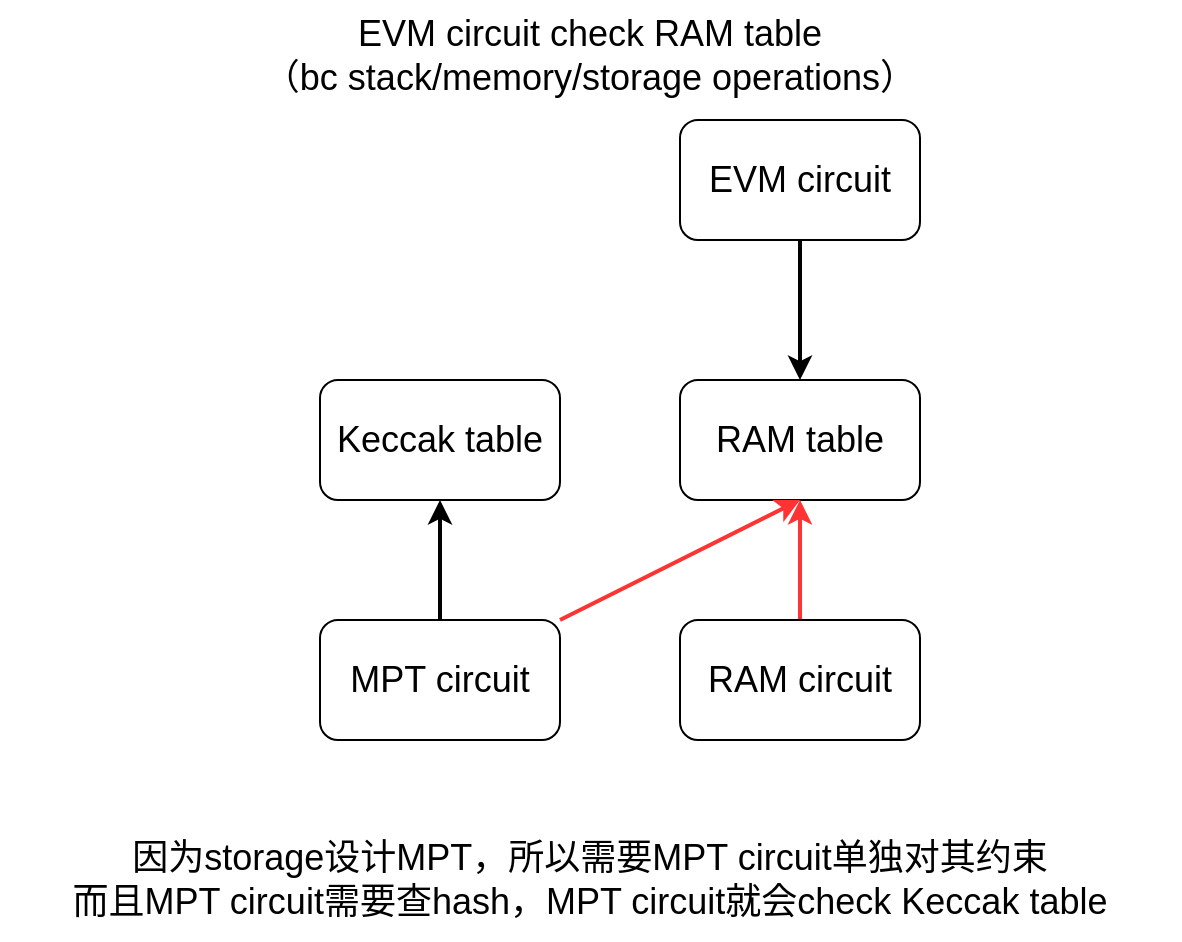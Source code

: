 <mxfile version="20.0.1" type="github">
  <diagram id="ObhMipMzzlqMjiDfWady" name="Page-1">
    <mxGraphModel dx="1808" dy="644" grid="1" gridSize="10" guides="1" tooltips="1" connect="1" arrows="1" fold="1" page="1" pageScale="1" pageWidth="850" pageHeight="1100" math="0" shadow="0">
      <root>
        <mxCell id="0" />
        <mxCell id="1" parent="0" />
        <mxCell id="Z81ZQtHsPa9Lhxw4W7nD-1" value="&lt;font style=&quot;font-size: 18px;&quot;&gt;RAM table&lt;/font&gt;" style="rounded=1;whiteSpace=wrap;html=1;" vertex="1" parent="1">
          <mxGeometry x="280" y="200" width="120" height="60" as="geometry" />
        </mxCell>
        <mxCell id="Z81ZQtHsPa9Lhxw4W7nD-10" value="" style="edgeStyle=orthogonalEdgeStyle;rounded=0;orthogonalLoop=1;jettySize=auto;html=1;fontSize=18;strokeColor=default;strokeWidth=2;" edge="1" parent="1" source="Z81ZQtHsPa9Lhxw4W7nD-2" target="Z81ZQtHsPa9Lhxw4W7nD-3">
          <mxGeometry relative="1" as="geometry" />
        </mxCell>
        <mxCell id="Z81ZQtHsPa9Lhxw4W7nD-2" value="&lt;font style=&quot;font-size: 18px;&quot;&gt;MPT circuit&lt;/font&gt;" style="rounded=1;whiteSpace=wrap;html=1;" vertex="1" parent="1">
          <mxGeometry x="100" y="320" width="120" height="60" as="geometry" />
        </mxCell>
        <mxCell id="Z81ZQtHsPa9Lhxw4W7nD-3" value="&lt;font style=&quot;font-size: 18px;&quot;&gt;Keccak table&lt;/font&gt;" style="rounded=1;whiteSpace=wrap;html=1;" vertex="1" parent="1">
          <mxGeometry x="100" y="200" width="120" height="60" as="geometry" />
        </mxCell>
        <mxCell id="Z81ZQtHsPa9Lhxw4W7nD-4" value="&lt;font style=&quot;font-size: 18px;&quot;&gt;EVM circuit&lt;/font&gt;" style="rounded=1;whiteSpace=wrap;html=1;" vertex="1" parent="1">
          <mxGeometry x="280" y="70" width="120" height="60" as="geometry" />
        </mxCell>
        <mxCell id="Z81ZQtHsPa9Lhxw4W7nD-5" value="" style="endArrow=classic;html=1;rounded=0;fontSize=18;exitX=0.5;exitY=1;exitDx=0;exitDy=0;entryX=0.5;entryY=0;entryDx=0;entryDy=0;strokeWidth=2;" edge="1" parent="1" source="Z81ZQtHsPa9Lhxw4W7nD-4" target="Z81ZQtHsPa9Lhxw4W7nD-1">
          <mxGeometry width="50" height="50" relative="1" as="geometry">
            <mxPoint x="400" y="340" as="sourcePoint" />
            <mxPoint x="450" y="290" as="targetPoint" />
          </mxGeometry>
        </mxCell>
        <mxCell id="Z81ZQtHsPa9Lhxw4W7nD-6" value="" style="endArrow=classic;html=1;rounded=0;fontSize=18;strokeWidth=2;strokeColor=#FF3333;exitX=1;exitY=0;exitDx=0;exitDy=0;entryX=0.5;entryY=1;entryDx=0;entryDy=0;" edge="1" parent="1" source="Z81ZQtHsPa9Lhxw4W7nD-2" target="Z81ZQtHsPa9Lhxw4W7nD-1">
          <mxGeometry width="50" height="50" relative="1" as="geometry">
            <mxPoint x="400" y="340" as="sourcePoint" />
            <mxPoint x="450" y="290" as="targetPoint" />
          </mxGeometry>
        </mxCell>
        <mxCell id="Z81ZQtHsPa9Lhxw4W7nD-8" value="" style="edgeStyle=orthogonalEdgeStyle;rounded=0;orthogonalLoop=1;jettySize=auto;html=1;fontSize=18;strokeColor=#FF3333;strokeWidth=2;" edge="1" parent="1" source="Z81ZQtHsPa9Lhxw4W7nD-7" target="Z81ZQtHsPa9Lhxw4W7nD-1">
          <mxGeometry relative="1" as="geometry" />
        </mxCell>
        <mxCell id="Z81ZQtHsPa9Lhxw4W7nD-7" value="&lt;font style=&quot;font-size: 18px;&quot;&gt;RAM circuit&lt;/font&gt;" style="rounded=1;whiteSpace=wrap;html=1;" vertex="1" parent="1">
          <mxGeometry x="280" y="320" width="120" height="60" as="geometry" />
        </mxCell>
        <mxCell id="Z81ZQtHsPa9Lhxw4W7nD-11" value="EVM circuit check RAM table &lt;br&gt;（bc stack/memory/storage operations）" style="text;html=1;strokeColor=none;fillColor=none;align=center;verticalAlign=middle;whiteSpace=wrap;rounded=0;fontSize=18;" vertex="1" parent="1">
          <mxGeometry x="-60" y="10" width="590" height="55" as="geometry" />
        </mxCell>
        <mxCell id="Z81ZQtHsPa9Lhxw4W7nD-13" value="因为storage设计MPT，所以需要MPT circuit单独对其约束&lt;br&gt;而且MPT circuit需要查hash，MPT circuit就会check Keccak table" style="text;html=1;strokeColor=none;fillColor=none;align=center;verticalAlign=middle;whiteSpace=wrap;rounded=0;fontSize=18;" vertex="1" parent="1">
          <mxGeometry x="-50" y="420" width="570" height="60" as="geometry" />
        </mxCell>
      </root>
    </mxGraphModel>
  </diagram>
</mxfile>
